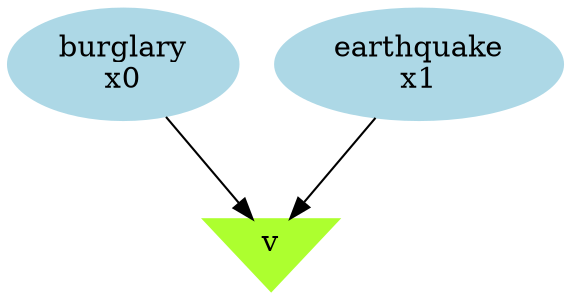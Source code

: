 digraph d{
x0 [label="burglary\nx0", style="filled", color="lightblue"];
x1 [label="earthquake\nx1", style="filled", color="lightblue"];
L3 [label="v",shape="invtriangle", style="filled", color="greenyellow"];
x0 -> L3;
x1 -> L3;
}
